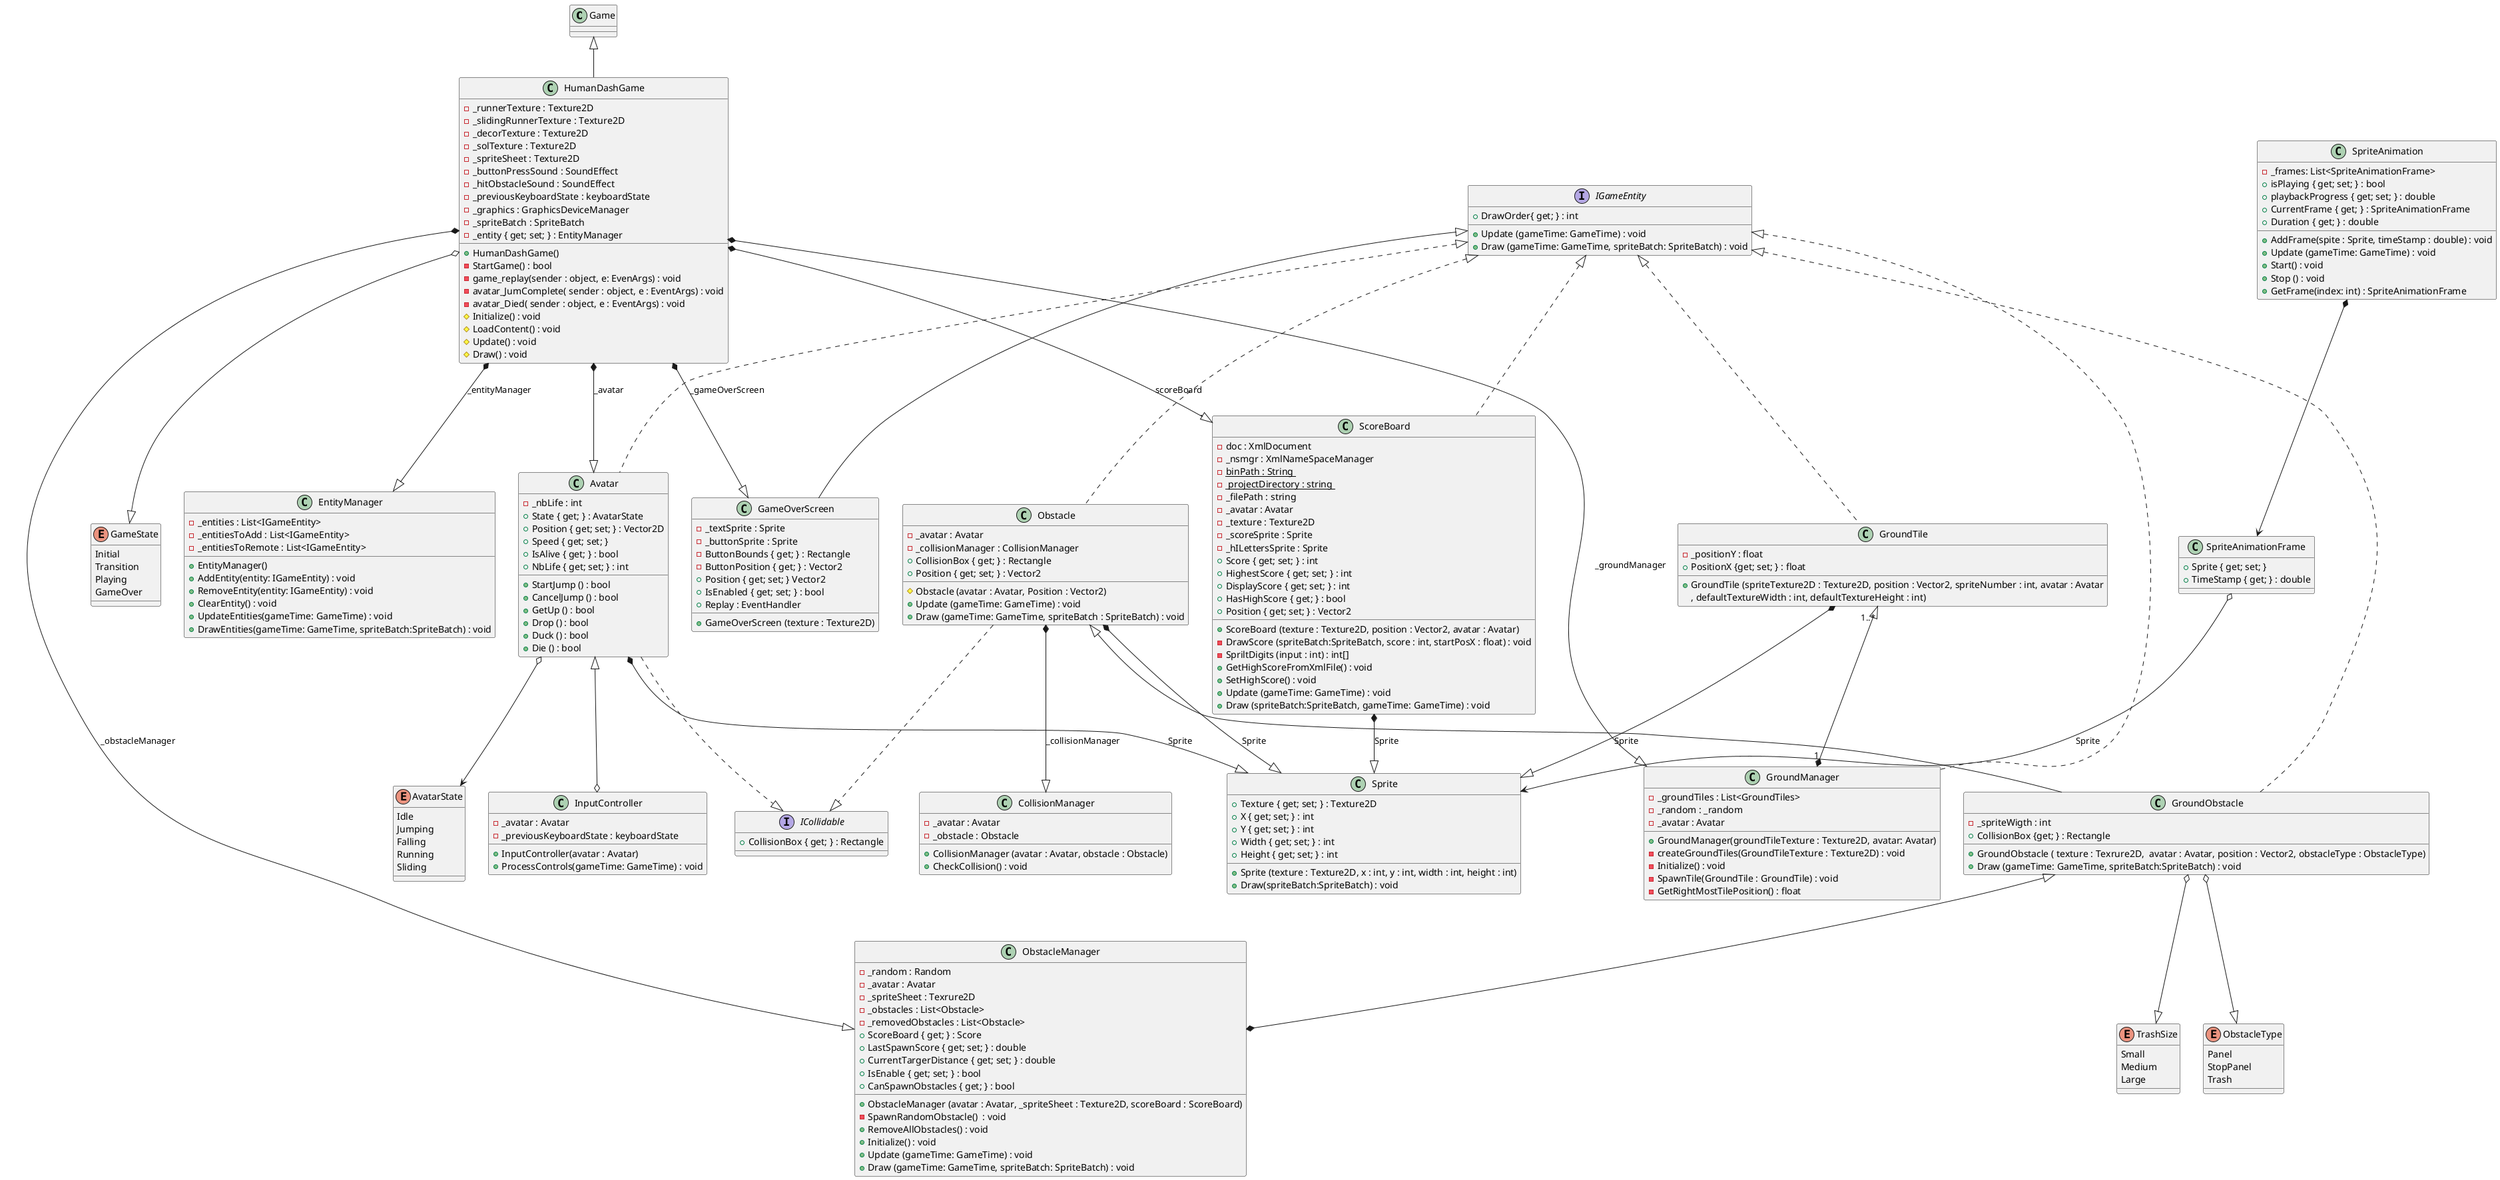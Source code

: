 @startuml
class Game{
 
}

class HumanDashGame{
    - _runnerTexture : Texture2D
    - _slidingRunnerTexture : Texture2D
    - _decorTexture : Texture2D
    - _solTexture : Texture2D
    - _spriteSheet : Texture2D
    - _buttonPressSound : SoundEffect
    - _hitObstacleSound : SoundEffect
    - _previousKeyboardState : keyboardState
    - _graphics : GraphicsDeviceManager
    - _spriteBatch : SpriteBatch
    + HumanDashGame()
    - _entity { get; set; } : EntityManager
    - StartGame() : bool
    - game_replay(sender : object, e: EvenArgs) : void
    - avatar_JumComplete( sender : object, e : EventArgs) : void
    - avatar_Died( sender : object, e : EventArgs) : void
    # Initialize() : void
    # LoadContent() : void
    # Update() : void
    # Draw() : void 
}
class EntityManager {
    - _entities : List<IGameEntity>
    - _entitiesToAdd : List<IGameEntity>
    - _entitiesToRemote : List<IGameEntity>
    + EntityManager()
    + AddEntity(entity: IGameEntity) : void
    + RemoveEntity(entity: IGameEntity) : void
    + ClearEntity() : void
    + UpdateEntities(gameTime: GameTime) : void
    + DrawEntities(gameTime: GameTime, spriteBatch:SpriteBatch) : void
}

interface IGameEntity{
    + DrawOrder{ get; } : int
    + Update (gameTime: GameTime) : void
    + Draw (gameTime: GameTime, spriteBatch: SpriteBatch) : void
}


class ScoreBoard {
    - doc : XmlDocument
    - _nsmgr : XmlNameSpaceManager
    - <u>binPath : String </u>
    - <u> projectDirectory : string </u>
    - _filePath : string
    - _avatar : Avatar
    - _texture : Texture2D
    - _scoreSprite : Sprite
    - _hILettersSprite : Sprite
    + Score { get; set; } : int
    + HighestScore { get; set; } : int
    + DisplayScore { get; set; } : int
    + HasHighScore { get; } : bool
    + Position { get; set; } : Vector2
    + ScoreBoard (texture : Texture2D, position : Vector2, avatar : Avatar)
    - DrawScore (spriteBatch:SpriteBatch, score : int, startPosX : float) : void
    - SpriltDigits (input : int) : int[]
    + GetHighScoreFromXmlFile() : void
    + SetHighScore() : void 
    + Update (gameTime: GameTime) : void
    + Draw (spriteBatch:SpriteBatch, gameTime: GameTime) : void
}

class Avatar {
    - _nbLife : int 
    + State { get; } : AvatarState
    + Position { get; set; } : Vector2D
    + Speed { get; set; }
    + IsAlive { get; } : bool
    + NbLife { get; set; } : int
    + StartJump () : bool 
    + CancelJump () : bool
    + GetUp () : bool 
    + Drop () : bool 
    + Duck () : bool 
    + Die () : bool
}

enum AvatarState{
    Idle
    Jumping
    Falling
    Running
    Sliding
}

enum GameState {
    Initial
    Transition
    Playing
    GameOver
    }

class Sprite{
    + Sprite (texture : Texture2D, x : int, y : int, width : int, height : int)
    + Texture { get; set; } : Texture2D
    + X { get; set; } : int
    + Y { get; set; } : int
    + Width { get; set; } : int
    + Height { get; set; } : int
    + Draw(spriteBatch:SpriteBatch) : void
}

class SpriteAnimationFrame{
    + Sprite { get; set; }
    + TimeStamp { get; } : double
}

class SpriteAnimation{
    - _frames: List<SpriteAnimationFrame>
    + isPlaying { get; set; } : bool
    + playbackProgress { get; set; } : double
    + CurrentFrame { get; } : SpriteAnimationFrame
    + Duration { get; } : double
    +AddFrame(spite : Sprite, timeStamp : double) : void
    + Update (gameTime: GameTime) : void
    + Start() : void
    + Stop () : void
    + GetFrame(index: int) : SpriteAnimationFrame    
}

class InputController{
    - _avatar : Avatar
    - _previousKeyboardState : keyboardState
    + InputController(avatar : Avatar)
    + ProcessControls(gameTime: GameTime) : void
    
}

interface ICollidable {
    + CollisionBox { get; } : Rectangle
}

enum ObstacleType {
    Panel 
    StopPanel
    Trash
}

enum TrashSize {
    Small
    Medium
    Large
}

class GameOverScreen {
    - _textSprite : Sprite
    - _buttonSprite : Sprite
    + GameOverScreen (texture : Texture2D)
    - ButtonBounds { get; } : Rectangle
    - ButtonPosition { get; } : Vector2
    + Position { get; set; } Vector2
    + IsEnabled { get; set; } : bool
    + Replay : EventHandler
    
}
class GroundObstacle{
    - _spriteWigth : int
    + GroundObstacle ( texture : Texrure2D,  avatar : Avatar, position : Vector2, obstacleType : ObstacleType)
    + CollisionBox {get; } : Rectangle
    + Draw (gameTime: GameTime, spriteBatch:SpriteBatch) : void
}

class ObstacleManager{
    - _random : Random
    - _avatar : Avatar
    - _spriteSheet : Texrure2D
    - _obstacles : List<Obstacle>
    - _removedObstacles : List<Obstacle>
    + ObstacleManager (avatar : Avatar, _spriteSheet : Texture2D, scoreBoard : ScoreBoard)
    + ScoreBoard { get; } : Score
    + LastSpawnScore { get; set; } : double
    + CurrentTargerDistance { get; set; } : double
    + IsEnable { get; set; } : bool
    + CanSpawnObstacles { get; } : bool
    - SpawnRandomObstacle()  : void
    + RemoveAllObstacles() : void
    + Initialize() : void
    + Update (gameTime: GameTime) : void
    + Draw (gameTime: GameTime, spriteBatch: SpriteBatch) : void
}

class Obstacle {
    - _avatar : Avatar
    - _collisionManager : CollisionManager
    # Obstacle (avatar : Avatar, Position : Vector2)
    + CollisionBox { get; } : Rectangle
    + Position { get; set; } : Vector2
    + Update (gameTime: GameTime) : void
    + Draw (gameTime: GameTime, spriteBatch : SpriteBatch) : void
}

class GroundManager {
    - _groundTiles : List<GroundTiles>
    - _random : _random
    - _avatar : Avatar
    + GroundManager(groundTileTexture : Texture2D, avatar: Avatar)
    - createGroundTiles(GroundTileTexture : Texture2D) : void
    - Initialize() : void
    - SpawnTile(GroundTile : GroundTile) : void
    - GetRightMostTilePosition() : float
}

class GroundTile{
    - _positionY : float
    + GroundTile (spriteTexture2D : Texture2D, position : Vector2, spriteNumber : int, avatar : Avatar
    , defaultTextureWidth : int, defaultTextureHeight : int)
    + PositionX {get; set; } : float
}

class CollisionManager {
    - _avatar : Avatar
    - _obstacle : Obstacle
    + CollisionManager (avatar : Avatar, obstacle : Obstacle)
    + CheckCollision() : void
}
  
Game <|-- HumanDashGame

Obstacle <|-- GroundObstacle
Obstacle ..|> ICollidable
Obstacle *--|> CollisionManager : _collisionManager
Obstacle *--|> Sprite : Sprite
IGameEntity <|.. ScoreBoard
IGameEntity <|.. GroundTile
IGameEntity <|.. GroundManager
IGameEntity <|-- GameOverScreen
IGameEntity <|.. Avatar
IGameEntity <|.. Obstacle
IGameEntity <|.. GroundObstacle
GroundTile "1..*" <|--* "1" GroundManager
GroundTile *--|> Sprite : Sprite

HumanDashGame *--|> GroundManager : _groundManager
HumanDashGame *--|> EntityManager : _entityManager
HumanDashGame o--|> GameState
HumanDashGame *--|> GameOverScreen : _gameOverScreen
HumanDashGame *--|> ObstacleManager : _obstacleManager
HumanDashGame *--|> ScoreBoard : scoreBoard
HumanDashGame *--|> Avatar : _avatar

ScoreBoard *--|> Sprite : Sprite

Avatar o--> AvatarState
Avatar *--|> Sprite : Sprite
Avatar ..|> ICollidable
Avatar <|--o InputController

SpriteAnimation *--> SpriteAnimationFrame

SpriteAnimationFrame o--> Sprite : Sprite

GroundObstacle <|--* ObstacleManager
GroundObstacle o--|> ObstacleType
GroundObstacle o--|> TrashSize


@enduml
